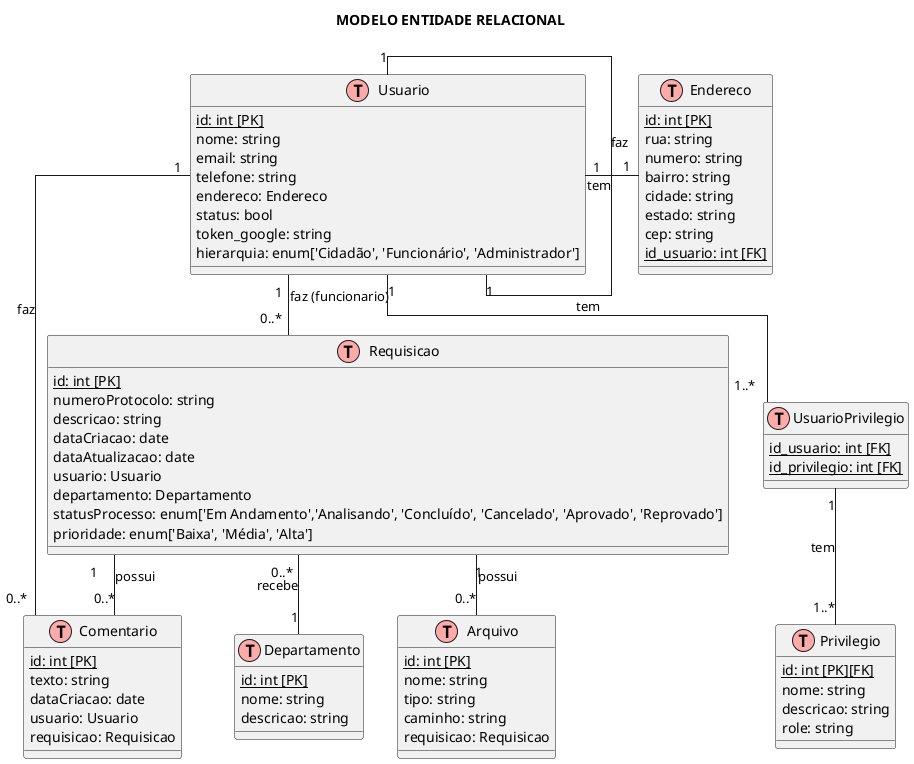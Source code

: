 ' @startuml
' skinparam linetype ortho
' left to right direction
' title MODELO ENT<u>IDADE RELACIONAL
' !define table(x) class x << (T,#FFAAAA) >>

' ' Tabelas principais
' table(Usuario) {
'   <u><u>id: int[PK]</u>
'   nome: varchar[250]
'   email: varchar[250]
'   token_google: varchar[50]
'   data_cadastro: date
'   ultimo_acesso: date
'   status:  bool
'   hierarquia: enum['C<u>idadao', 'Funcionario', 'Administrador']
' }

' table(Privilegio){
'   <u><u>id: int[PK]</u>
'   nome: varchar[250]
'   descricao: varchar[250]
'   role: varchar[250]
' }

' table(UsuarioPrivilegio) {
'   <u>usuario_<u>id: int[PK]</u>
'   <u>privilegio_<u>id: int[PK]</u>
' }

' table(Departamento) {
'   <u><u>id: int[PK]</u>
'   nome: varchar[250]
'   descricao: varchar[250]
' }

' table(Requisicao) {
'   <u><u>id: int[PK]</u>
'   descricao: varchar[250]
'   data_criacao: date
'   data_atualizacao: date
'   status: enum['Analisando', 'Conclu<u>ido', 'Cancelado']
'   prior<u>idade: enum['Baixa', 'Media', 'Alta']
'   <u>usuario_<u>id: int[FK]</u>
'   <u>departamento_<u>id: int[FK]</u>
' }

' table(Comentario) {
'   <u><u>id: int[PK]</u>
'   texto: varchar[250]
'   data_criacao: date
'   <u>requisicao_<u>id: int[FK]</u>
'   <u>usuario_<u>id: int[FK]</u>
' }

' table(Arquivo) {
'   <u><u>id: int[PK]</u>
'   nome: varchar[250]
'   tipo: varchar[250]
'   caminho: varchar[250]
'   <u>requisicao_<u>id: int[FK]</u>
' }



' ' Enum
' enum hierarquia {
'     C<u>IDADAO
'     FUNCIONARIO
'     ADMINISTRADOR
' }



' enum status{
'     ANALISANDO
'     CONCLU<u>IDO
'     CANCELADO

' }

' enum prior<u>idade {
'     BAIXA
'     MEDIA
'     ALTA
' }

' ' Relacionamentos
' Usuario "1" -- "0..*" Requisicao : cria
' Usuario "1" -- "0..*" Comentario : faz
' Usuario "1" -- "0..*" UsuarioPrivilegio : tem
' Privilegio "1" -- "0..*" UsuarioPrivilegio : possui
' Departamento "1" -- "0..*" Requisicao : recebe
' Requisicao "1" -- "0..*" Comentario : possui
' Requisicao "1" -- "0..*" Arquivo : possui
' @enduml

@startuml
skinparam linetype ortho
' Definindo as classes principais
title MODELO ENTIDADE RELACIONAL
!define table(x) class x << (T,#FFAAAA) >>
table(Usuario) {
  <u>id: int [PK]
  nome: string
  email: string
  telefone: string
  endereco: Endereco
  status: bool
  token_google: string
  hierarquia: enum['Cidadão', 'Funcionário', 'Administrador']

}

table(Endereco){
  <u>id: int [PK]
  rua: string
  numero: string
  bairro: string
  cidade: string
  estado: string
  cep: string
  <u>id_usuario: int [FK]
}

table(Privilegio) {
  <u>id: int [PK][FK]
  nome: string
  descricao: string
  role: string

}

table(Requisicao) {
  <u>id: int [PK]
  numeroProtocolo: string
  descricao: string
  dataCriacao: date
  dataAtualizacao: date
  usuario: Usuario
  departamento: Departamento
  statusProcesso: enum['Em Andamento','Analisando', 'Concluído', 'Cancelado', 'Aprovado', 'Reprovado']
  prioridade: enum['Baixa', 'Média', 'Alta']
}

table(Departamento) {
  <u>id: int [PK]
  nome: string
  descricao: string
}

table(Comentario) {
  <u>id: int [PK]
  texto: string
  dataCriacao: date
  usuario: Usuario
  requisicao: Requisicao
}

table(Arquivo) {
  <u>id: int [PK]
  nome: string
  tipo: string
  caminho: string
  requisicao: Requisicao
}

table(UsuarioPrivilegio) {
    <u>id_usuario: int [FK]
    <u>id_privilegio: int [FK]
}

' Definindo as relações
Usuario "1" -- "0..*" Requisicao : faz (funcionario)
Usuario "1" -right- "1" Endereco : tem
Usuario "1" -right- "0..*" Comentario : faz
Requisicao "1" -- "0..*" Comentario : possui
Requisicao "1" -- "0..*" Arquivo : possui
Requisicao "0..*" -- "1" Departamento : recebe
Usuario "1" -- "1..*" UsuarioPrivilegio : tem
UsuarioPrivilegio "1" -- "1..*" Privilegio : tem
Usuario "1" -up- "1" Usuario : faz

@enduml
